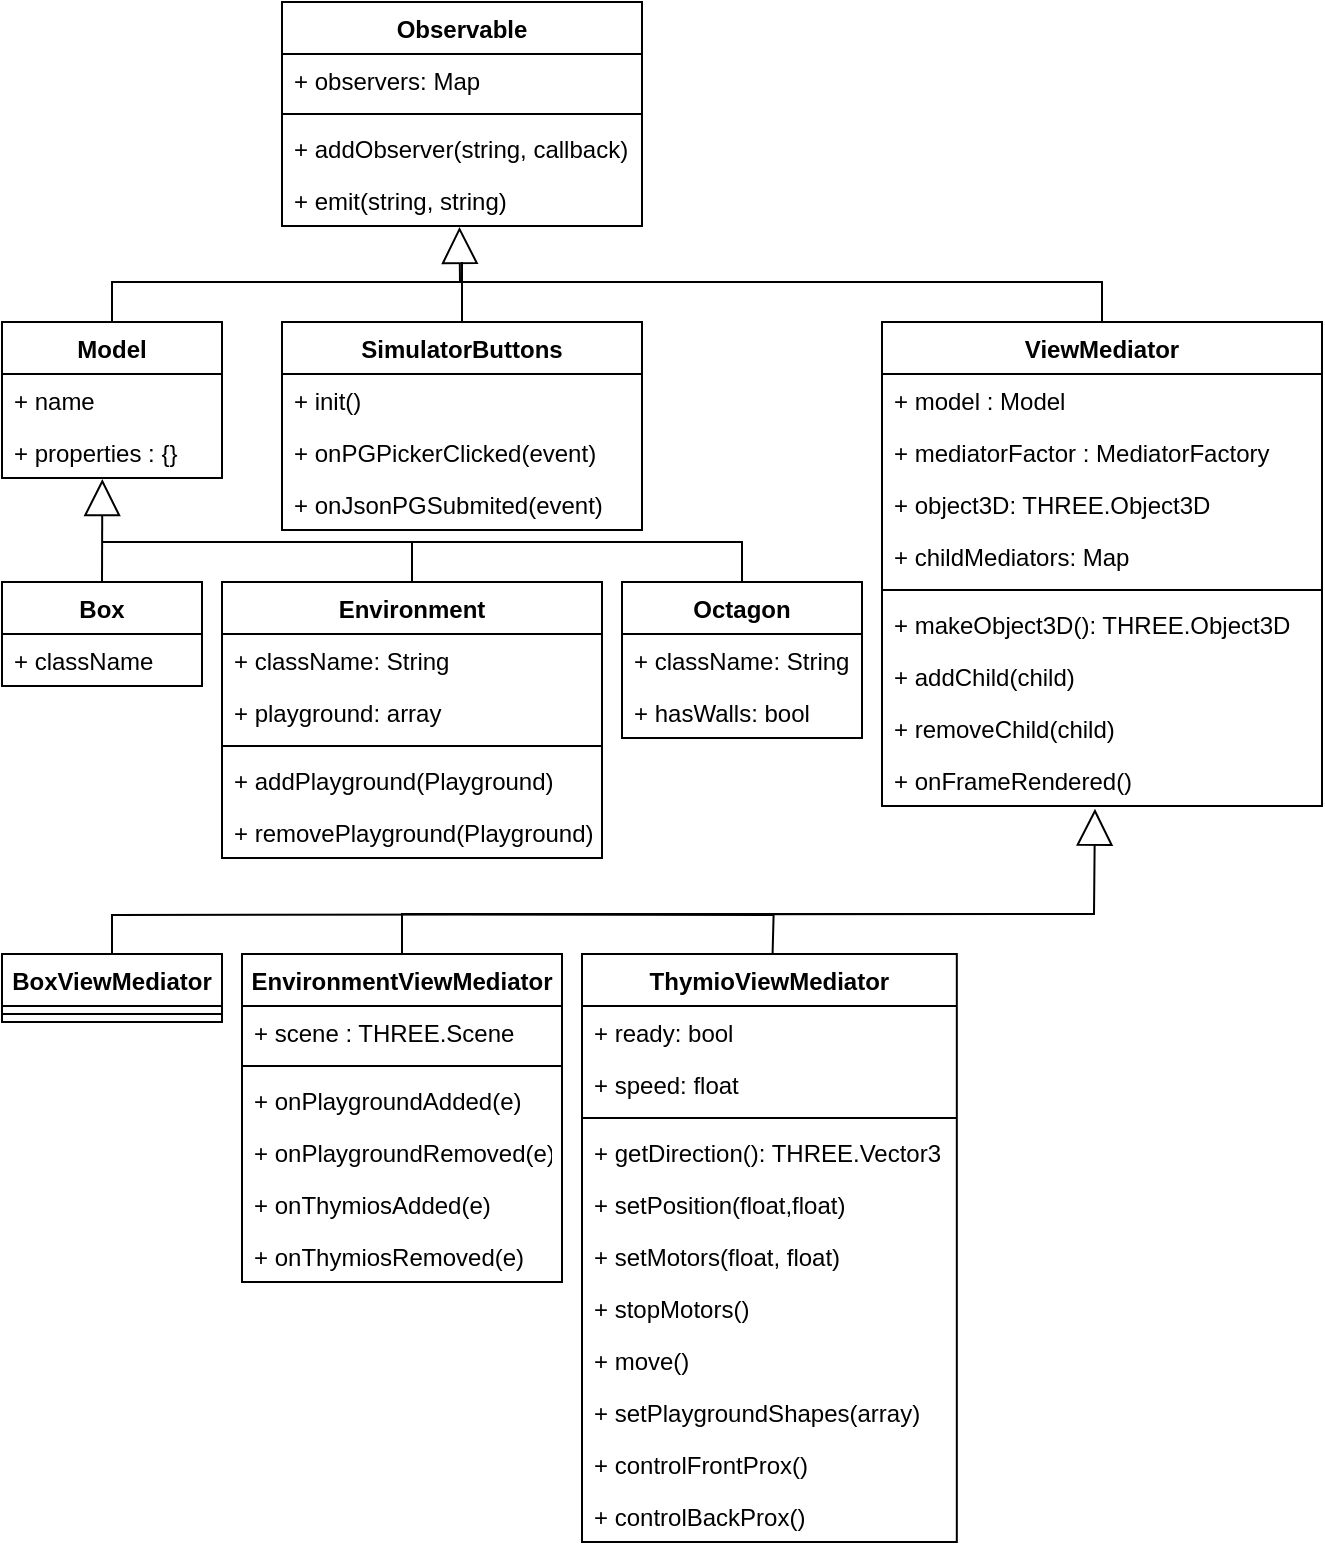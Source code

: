 <mxfile version="12.4.8" type="device"><diagram id="-w4Tv2WCgAw_Am6W7p1H" name="Page-1"><mxGraphModel dx="1329" dy="1189" grid="1" gridSize="10" guides="1" tooltips="1" connect="1" arrows="1" fold="1" page="1" pageScale="1" pageWidth="827" pageHeight="1169" math="0" shadow="0"><root><mxCell id="0"/><mxCell id="1" parent="0"/><mxCell id="Q5Vt2QyENzoEjGds7RLV-11" value="Observable" style="swimlane;fontStyle=1;align=center;verticalAlign=top;childLayout=stackLayout;horizontal=1;startSize=26;horizontalStack=0;resizeParent=1;resizeParentMax=0;resizeLast=0;collapsible=1;marginBottom=0;" parent="1" vertex="1"><mxGeometry x="150.0" y="10" width="180" height="112" as="geometry"/></mxCell><mxCell id="Q5Vt2QyENzoEjGds7RLV-12" value="+ observers: Map" style="text;strokeColor=none;fillColor=none;align=left;verticalAlign=top;spacingLeft=4;spacingRight=4;overflow=hidden;rotatable=0;points=[[0,0.5],[1,0.5]];portConstraint=eastwest;" parent="Q5Vt2QyENzoEjGds7RLV-11" vertex="1"><mxGeometry y="26" width="180" height="26" as="geometry"/></mxCell><mxCell id="Q5Vt2QyENzoEjGds7RLV-13" value="" style="line;strokeWidth=1;fillColor=none;align=left;verticalAlign=middle;spacingTop=-1;spacingLeft=3;spacingRight=3;rotatable=0;labelPosition=right;points=[];portConstraint=eastwest;" parent="Q5Vt2QyENzoEjGds7RLV-11" vertex="1"><mxGeometry y="52" width="180" height="8" as="geometry"/></mxCell><mxCell id="Q5Vt2QyENzoEjGds7RLV-14" value="+ addObserver(string, callback)" style="text;strokeColor=none;fillColor=none;align=left;verticalAlign=top;spacingLeft=4;spacingRight=4;overflow=hidden;rotatable=0;points=[[0,0.5],[1,0.5]];portConstraint=eastwest;" parent="Q5Vt2QyENzoEjGds7RLV-11" vertex="1"><mxGeometry y="60" width="180" height="26" as="geometry"/></mxCell><mxCell id="Q5Vt2QyENzoEjGds7RLV-15" value="+ emit(string, string)" style="text;strokeColor=none;fillColor=none;align=left;verticalAlign=top;spacingLeft=4;spacingRight=4;overflow=hidden;rotatable=0;points=[[0,0.5],[1,0.5]];portConstraint=eastwest;" parent="Q5Vt2QyENzoEjGds7RLV-11" vertex="1"><mxGeometry y="86" width="180" height="26" as="geometry"/></mxCell><mxCell id="Q5Vt2QyENzoEjGds7RLV-16" value="Model" style="swimlane;fontStyle=1;align=center;verticalAlign=top;childLayout=stackLayout;horizontal=1;startSize=26;horizontalStack=0;resizeParent=1;resizeParentMax=0;resizeLast=0;collapsible=1;marginBottom=0;" parent="1" vertex="1"><mxGeometry x="10" y="170" width="110" height="78" as="geometry"/></mxCell><mxCell id="Q5Vt2QyENzoEjGds7RLV-17" value="+ name" style="text;strokeColor=none;fillColor=none;align=left;verticalAlign=top;spacingLeft=4;spacingRight=4;overflow=hidden;rotatable=0;points=[[0,0.5],[1,0.5]];portConstraint=eastwest;" parent="Q5Vt2QyENzoEjGds7RLV-16" vertex="1"><mxGeometry y="26" width="110" height="26" as="geometry"/></mxCell><mxCell id="Q5Vt2QyENzoEjGds7RLV-21" value="+ properties : {}" style="text;strokeColor=none;fillColor=none;align=left;verticalAlign=top;spacingLeft=4;spacingRight=4;overflow=hidden;rotatable=0;points=[[0,0.5],[1,0.5]];portConstraint=eastwest;" parent="Q5Vt2QyENzoEjGds7RLV-16" vertex="1"><mxGeometry y="52" width="110" height="26" as="geometry"/></mxCell><mxCell id="Q5Vt2QyENzoEjGds7RLV-23" value="SimulatorButtons" style="swimlane;fontStyle=1;align=center;verticalAlign=top;childLayout=stackLayout;horizontal=1;startSize=26;horizontalStack=0;resizeParent=1;resizeParentMax=0;resizeLast=0;collapsible=1;marginBottom=0;" parent="1" vertex="1"><mxGeometry x="150.0" y="170" width="180" height="104" as="geometry"/></mxCell><mxCell id="Q5Vt2QyENzoEjGds7RLV-24" value="+ init()" style="text;strokeColor=none;fillColor=none;align=left;verticalAlign=top;spacingLeft=4;spacingRight=4;overflow=hidden;rotatable=0;points=[[0,0.5],[1,0.5]];portConstraint=eastwest;" parent="Q5Vt2QyENzoEjGds7RLV-23" vertex="1"><mxGeometry y="26" width="180" height="26" as="geometry"/></mxCell><mxCell id="5FqRbMwbF6Nwr9X8Q8D_-50" value="+ onPGPickerClicked(event)" style="text;strokeColor=none;fillColor=none;align=left;verticalAlign=top;spacingLeft=4;spacingRight=4;overflow=hidden;rotatable=0;points=[[0,0.5],[1,0.5]];portConstraint=eastwest;" vertex="1" parent="Q5Vt2QyENzoEjGds7RLV-23"><mxGeometry y="52" width="180" height="26" as="geometry"/></mxCell><mxCell id="Q5Vt2QyENzoEjGds7RLV-34" value="+ onJsonPGSubmited(event)" style="text;strokeColor=none;fillColor=none;align=left;verticalAlign=top;spacingLeft=4;spacingRight=4;overflow=hidden;rotatable=0;points=[[0,0.5],[1,0.5]];portConstraint=eastwest;" parent="Q5Vt2QyENzoEjGds7RLV-23" vertex="1"><mxGeometry y="78" width="180" height="26" as="geometry"/></mxCell><mxCell id="Q5Vt2QyENzoEjGds7RLV-31" value="" style="endArrow=block;endSize=16;endFill=0;html=1;exitX=0.5;exitY=0;exitDx=0;exitDy=0;entryX=0.493;entryY=1.017;entryDx=0;entryDy=0;entryPerimeter=0;rounded=0;" parent="1" source="Q5Vt2QyENzoEjGds7RLV-16" target="Q5Vt2QyENzoEjGds7RLV-15" edge="1"><mxGeometry width="160" relative="1" as="geometry"><mxPoint x="-190" y="100" as="sourcePoint"/><mxPoint x="-10" y="80.0" as="targetPoint"/><Array as="points"><mxPoint x="65" y="150"/><mxPoint x="239.0" y="150"/></Array></mxGeometry></mxCell><mxCell id="Q5Vt2QyENzoEjGds7RLV-32" value="" style="endArrow=none;endSize=16;endFill=0;html=1;exitX=0.5;exitY=0;exitDx=0;exitDy=0;rounded=0;" parent="1" source="Q5Vt2QyENzoEjGds7RLV-23" edge="1"><mxGeometry width="160" relative="1" as="geometry"><mxPoint x="180.0" y="230" as="sourcePoint"/><mxPoint x="240.0" y="140" as="targetPoint"/></mxGeometry></mxCell><mxCell id="Q5Vt2QyENzoEjGds7RLV-50" value="ViewMediator" style="swimlane;fontStyle=1;align=center;verticalAlign=top;childLayout=stackLayout;horizontal=1;startSize=26;horizontalStack=0;resizeParent=1;resizeParentMax=0;resizeLast=0;collapsible=1;marginBottom=0;" parent="1" vertex="1"><mxGeometry x="450" y="170" width="220" height="242" as="geometry"/></mxCell><mxCell id="Q5Vt2QyENzoEjGds7RLV-51" value="+ model : Model" style="text;strokeColor=none;fillColor=none;align=left;verticalAlign=top;spacingLeft=4;spacingRight=4;overflow=hidden;rotatable=0;points=[[0,0.5],[1,0.5]];portConstraint=eastwest;" parent="Q5Vt2QyENzoEjGds7RLV-50" vertex="1"><mxGeometry y="26" width="220" height="26" as="geometry"/></mxCell><mxCell id="Q5Vt2QyENzoEjGds7RLV-55" value="+ mediatorFactor : MediatorFactory" style="text;strokeColor=none;fillColor=none;align=left;verticalAlign=top;spacingLeft=4;spacingRight=4;overflow=hidden;rotatable=0;points=[[0,0.5],[1,0.5]];portConstraint=eastwest;" parent="Q5Vt2QyENzoEjGds7RLV-50" vertex="1"><mxGeometry y="52" width="220" height="26" as="geometry"/></mxCell><mxCell id="Q5Vt2QyENzoEjGds7RLV-56" value="+ object3D: THREE.Object3D" style="text;strokeColor=none;fillColor=none;align=left;verticalAlign=top;spacingLeft=4;spacingRight=4;overflow=hidden;rotatable=0;points=[[0,0.5],[1,0.5]];portConstraint=eastwest;" parent="Q5Vt2QyENzoEjGds7RLV-50" vertex="1"><mxGeometry y="78" width="220" height="26" as="geometry"/></mxCell><mxCell id="Q5Vt2QyENzoEjGds7RLV-57" value="+ childMediators: Map" style="text;strokeColor=none;fillColor=none;align=left;verticalAlign=top;spacingLeft=4;spacingRight=4;overflow=hidden;rotatable=0;points=[[0,0.5],[1,0.5]];portConstraint=eastwest;" parent="Q5Vt2QyENzoEjGds7RLV-50" vertex="1"><mxGeometry y="104" width="220" height="26" as="geometry"/></mxCell><mxCell id="Q5Vt2QyENzoEjGds7RLV-52" value="" style="line;strokeWidth=1;fillColor=none;align=left;verticalAlign=middle;spacingTop=-1;spacingLeft=3;spacingRight=3;rotatable=0;labelPosition=right;points=[];portConstraint=eastwest;" parent="Q5Vt2QyENzoEjGds7RLV-50" vertex="1"><mxGeometry y="130" width="220" height="8" as="geometry"/></mxCell><mxCell id="Q5Vt2QyENzoEjGds7RLV-53" value="+ makeObject3D(): THREE.Object3D" style="text;strokeColor=none;fillColor=none;align=left;verticalAlign=top;spacingLeft=4;spacingRight=4;overflow=hidden;rotatable=0;points=[[0,0.5],[1,0.5]];portConstraint=eastwest;" parent="Q5Vt2QyENzoEjGds7RLV-50" vertex="1"><mxGeometry y="138" width="220" height="26" as="geometry"/></mxCell><mxCell id="Q5Vt2QyENzoEjGds7RLV-54" value="+ addChild(child)" style="text;strokeColor=none;fillColor=none;align=left;verticalAlign=top;spacingLeft=4;spacingRight=4;overflow=hidden;rotatable=0;points=[[0,0.5],[1,0.5]];portConstraint=eastwest;" parent="Q5Vt2QyENzoEjGds7RLV-50" vertex="1"><mxGeometry y="164" width="220" height="26" as="geometry"/></mxCell><mxCell id="Q5Vt2QyENzoEjGds7RLV-58" value="+ removeChild(child)" style="text;strokeColor=none;fillColor=none;align=left;verticalAlign=top;spacingLeft=4;spacingRight=4;overflow=hidden;rotatable=0;points=[[0,0.5],[1,0.5]];portConstraint=eastwest;" parent="Q5Vt2QyENzoEjGds7RLV-50" vertex="1"><mxGeometry y="190" width="220" height="26" as="geometry"/></mxCell><mxCell id="Q5Vt2QyENzoEjGds7RLV-59" value="+ onFrameRendered()" style="text;strokeColor=none;fillColor=none;align=left;verticalAlign=top;spacingLeft=4;spacingRight=4;overflow=hidden;rotatable=0;points=[[0,0.5],[1,0.5]];portConstraint=eastwest;" parent="Q5Vt2QyENzoEjGds7RLV-50" vertex="1"><mxGeometry y="216" width="220" height="26" as="geometry"/></mxCell><mxCell id="Q5Vt2QyENzoEjGds7RLV-61" value="" style="endArrow=none;endSize=16;endFill=0;html=1;exitX=0.5;exitY=0;exitDx=0;exitDy=0;rounded=0;" parent="1" source="Q5Vt2QyENzoEjGds7RLV-50" edge="1"><mxGeometry width="160" relative="1" as="geometry"><mxPoint x="460" y="107.56" as="sourcePoint"/><mxPoint x="240.0" y="140" as="targetPoint"/><Array as="points"><mxPoint x="560" y="150"/><mxPoint x="240.0" y="150"/></Array></mxGeometry></mxCell><mxCell id="Q5Vt2QyENzoEjGds7RLV-62" value="EnvironmentViewMediator" style="swimlane;fontStyle=1;align=center;verticalAlign=top;childLayout=stackLayout;horizontal=1;startSize=26;horizontalStack=0;resizeParent=1;resizeParentMax=0;resizeLast=0;collapsible=1;marginBottom=0;" parent="1" vertex="1"><mxGeometry x="130" y="486" width="160" height="164" as="geometry"/></mxCell><mxCell id="Q5Vt2QyENzoEjGds7RLV-63" value="+ scene : THREE.Scene" style="text;strokeColor=none;fillColor=none;align=left;verticalAlign=top;spacingLeft=4;spacingRight=4;overflow=hidden;rotatable=0;points=[[0,0.5],[1,0.5]];portConstraint=eastwest;" parent="Q5Vt2QyENzoEjGds7RLV-62" vertex="1"><mxGeometry y="26" width="160" height="26" as="geometry"/></mxCell><mxCell id="Q5Vt2QyENzoEjGds7RLV-64" value="" style="line;strokeWidth=1;fillColor=none;align=left;verticalAlign=middle;spacingTop=-1;spacingLeft=3;spacingRight=3;rotatable=0;labelPosition=right;points=[];portConstraint=eastwest;" parent="Q5Vt2QyENzoEjGds7RLV-62" vertex="1"><mxGeometry y="52" width="160" height="8" as="geometry"/></mxCell><mxCell id="5FqRbMwbF6Nwr9X8Q8D_-13" value="+ onPlaygroundAdded(e)" style="text;strokeColor=none;fillColor=none;align=left;verticalAlign=top;spacingLeft=4;spacingRight=4;overflow=hidden;rotatable=0;points=[[0,0.5],[1,0.5]];portConstraint=eastwest;" vertex="1" parent="Q5Vt2QyENzoEjGds7RLV-62"><mxGeometry y="60" width="160" height="26" as="geometry"/></mxCell><mxCell id="5FqRbMwbF6Nwr9X8Q8D_-14" value="+ onPlaygroundRemoved(e)" style="text;strokeColor=none;fillColor=none;align=left;verticalAlign=top;spacingLeft=4;spacingRight=4;overflow=hidden;rotatable=0;points=[[0,0.5],[1,0.5]];portConstraint=eastwest;" vertex="1" parent="Q5Vt2QyENzoEjGds7RLV-62"><mxGeometry y="86" width="160" height="26" as="geometry"/></mxCell><mxCell id="5FqRbMwbF6Nwr9X8Q8D_-15" value="+ onThymiosAdded(e)" style="text;strokeColor=none;fillColor=none;align=left;verticalAlign=top;spacingLeft=4;spacingRight=4;overflow=hidden;rotatable=0;points=[[0,0.5],[1,0.5]];portConstraint=eastwest;" vertex="1" parent="Q5Vt2QyENzoEjGds7RLV-62"><mxGeometry y="112" width="160" height="26" as="geometry"/></mxCell><mxCell id="Q5Vt2QyENzoEjGds7RLV-65" value="+ onThymiosRemoved(e)" style="text;strokeColor=none;fillColor=none;align=left;verticalAlign=top;spacingLeft=4;spacingRight=4;overflow=hidden;rotatable=0;points=[[0,0.5],[1,0.5]];portConstraint=eastwest;" parent="Q5Vt2QyENzoEjGds7RLV-62" vertex="1"><mxGeometry y="138" width="160" height="26" as="geometry"/></mxCell><mxCell id="Q5Vt2QyENzoEjGds7RLV-66" value="BoxViewMediator" style="swimlane;fontStyle=1;align=center;verticalAlign=top;childLayout=stackLayout;horizontal=1;startSize=26;horizontalStack=0;resizeParent=1;resizeParentMax=0;resizeLast=0;collapsible=1;marginBottom=0;" parent="1" vertex="1"><mxGeometry x="10.0" y="486" width="110" height="34" as="geometry"><mxRectangle x="192.59" y="460" width="130" height="26" as="alternateBounds"/></mxGeometry></mxCell><mxCell id="Q5Vt2QyENzoEjGds7RLV-68" value="" style="line;strokeWidth=1;fillColor=none;align=left;verticalAlign=middle;spacingTop=-1;spacingLeft=3;spacingRight=3;rotatable=0;labelPosition=right;points=[];portConstraint=eastwest;" parent="Q5Vt2QyENzoEjGds7RLV-66" vertex="1"><mxGeometry y="26" width="110" height="8" as="geometry"/></mxCell><mxCell id="Q5Vt2QyENzoEjGds7RLV-74" value="" style="endArrow=block;endSize=16;endFill=0;html=1;entryX=0.484;entryY=1.052;entryDx=0;entryDy=0;entryPerimeter=0;exitX=0.5;exitY=0;exitDx=0;exitDy=0;rounded=0;" parent="1" source="Q5Vt2QyENzoEjGds7RLV-62" target="Q5Vt2QyENzoEjGds7RLV-59" edge="1"><mxGeometry width="160" relative="1" as="geometry"><mxPoint x="673.88" y="626" as="sourcePoint"/><mxPoint x="778.33" y="439.352" as="targetPoint"/><Array as="points"><mxPoint x="210" y="466"/><mxPoint x="556" y="466"/></Array></mxGeometry></mxCell><mxCell id="Q5Vt2QyENzoEjGds7RLV-91" value="" style="endArrow=none;html=1;edgeStyle=orthogonalEdgeStyle;rounded=0;entryX=0.5;entryY=0;entryDx=0;entryDy=0;" parent="1" edge="1"><mxGeometry relative="1" as="geometry"><mxPoint x="240" y="466" as="sourcePoint"/><mxPoint x="395.29" y="486" as="targetPoint"/></mxGeometry></mxCell><mxCell id="Q5Vt2QyENzoEjGds7RLV-92" value="" style="resizable=0;html=1;align=left;verticalAlign=bottom;labelBackgroundColor=#ffffff;fontSize=10;" parent="Q5Vt2QyENzoEjGds7RLV-91" connectable="0" vertex="1"><mxGeometry x="-1" relative="1" as="geometry"/></mxCell><mxCell id="Q5Vt2QyENzoEjGds7RLV-93" value="" style="resizable=0;html=1;align=right;verticalAlign=bottom;labelBackgroundColor=#ffffff;fontSize=10;" parent="Q5Vt2QyENzoEjGds7RLV-91" connectable="0" vertex="1"><mxGeometry x="1" relative="1" as="geometry"/></mxCell><mxCell id="Q5Vt2QyENzoEjGds7RLV-94" value="" style="endArrow=none;html=1;edgeStyle=orthogonalEdgeStyle;rounded=0;entryX=0.5;entryY=0;entryDx=0;entryDy=0;" parent="1" target="Q5Vt2QyENzoEjGds7RLV-66" edge="1"><mxGeometry relative="1" as="geometry"><mxPoint x="541.29" y="466" as="sourcePoint"/><mxPoint x="371.29" y="465.69" as="targetPoint"/></mxGeometry></mxCell><mxCell id="Q5Vt2QyENzoEjGds7RLV-95" value="" style="resizable=0;html=1;align=left;verticalAlign=bottom;labelBackgroundColor=#ffffff;fontSize=10;" parent="Q5Vt2QyENzoEjGds7RLV-94" connectable="0" vertex="1"><mxGeometry x="-1" relative="1" as="geometry"/></mxCell><mxCell id="Q5Vt2QyENzoEjGds7RLV-96" value="" style="resizable=0;html=1;align=right;verticalAlign=bottom;labelBackgroundColor=#ffffff;fontSize=10;" parent="Q5Vt2QyENzoEjGds7RLV-94" connectable="0" vertex="1"><mxGeometry x="1" relative="1" as="geometry"/></mxCell><mxCell id="5FqRbMwbF6Nwr9X8Q8D_-1" value="ThymioViewMediator" style="swimlane;fontStyle=1;align=center;verticalAlign=top;childLayout=stackLayout;horizontal=1;startSize=26;horizontalStack=0;resizeParent=1;resizeParentMax=0;resizeLast=0;collapsible=1;marginBottom=0;" vertex="1" parent="1"><mxGeometry x="300.0" y="486" width="187.41" height="294" as="geometry"/></mxCell><mxCell id="5FqRbMwbF6Nwr9X8Q8D_-2" value="+ ready: bool" style="text;strokeColor=none;fillColor=none;align=left;verticalAlign=top;spacingLeft=4;spacingRight=4;overflow=hidden;rotatable=0;points=[[0,0.5],[1,0.5]];portConstraint=eastwest;" vertex="1" parent="5FqRbMwbF6Nwr9X8Q8D_-1"><mxGeometry y="26" width="187.41" height="26" as="geometry"/></mxCell><mxCell id="5FqRbMwbF6Nwr9X8Q8D_-3" value="+ speed: float" style="text;strokeColor=none;fillColor=none;align=left;verticalAlign=top;spacingLeft=4;spacingRight=4;overflow=hidden;rotatable=0;points=[[0,0.5],[1,0.5]];portConstraint=eastwest;" vertex="1" parent="5FqRbMwbF6Nwr9X8Q8D_-1"><mxGeometry y="52" width="187.41" height="26" as="geometry"/></mxCell><mxCell id="5FqRbMwbF6Nwr9X8Q8D_-4" value="" style="line;strokeWidth=1;fillColor=none;align=left;verticalAlign=middle;spacingTop=-1;spacingLeft=3;spacingRight=3;rotatable=0;labelPosition=right;points=[];portConstraint=eastwest;" vertex="1" parent="5FqRbMwbF6Nwr9X8Q8D_-1"><mxGeometry y="78" width="187.41" height="8" as="geometry"/></mxCell><mxCell id="5FqRbMwbF6Nwr9X8Q8D_-5" value="+ getDirection(): THREE.Vector3" style="text;strokeColor=none;fillColor=none;align=left;verticalAlign=top;spacingLeft=4;spacingRight=4;overflow=hidden;rotatable=0;points=[[0,0.5],[1,0.5]];portConstraint=eastwest;" vertex="1" parent="5FqRbMwbF6Nwr9X8Q8D_-1"><mxGeometry y="86" width="187.41" height="26" as="geometry"/></mxCell><mxCell id="5FqRbMwbF6Nwr9X8Q8D_-6" value="+ setPosition(float,float)" style="text;strokeColor=none;fillColor=none;align=left;verticalAlign=top;spacingLeft=4;spacingRight=4;overflow=hidden;rotatable=0;points=[[0,0.5],[1,0.5]];portConstraint=eastwest;" vertex="1" parent="5FqRbMwbF6Nwr9X8Q8D_-1"><mxGeometry y="112" width="187.41" height="26" as="geometry"/></mxCell><mxCell id="5FqRbMwbF6Nwr9X8Q8D_-7" value="+ setMotors(float, float)" style="text;strokeColor=none;fillColor=none;align=left;verticalAlign=top;spacingLeft=4;spacingRight=4;overflow=hidden;rotatable=0;points=[[0,0.5],[1,0.5]];portConstraint=eastwest;" vertex="1" parent="5FqRbMwbF6Nwr9X8Q8D_-1"><mxGeometry y="138" width="187.41" height="26" as="geometry"/></mxCell><mxCell id="5FqRbMwbF6Nwr9X8Q8D_-8" value="+ stopMotors()" style="text;strokeColor=none;fillColor=none;align=left;verticalAlign=top;spacingLeft=4;spacingRight=4;overflow=hidden;rotatable=0;points=[[0,0.5],[1,0.5]];portConstraint=eastwest;" vertex="1" parent="5FqRbMwbF6Nwr9X8Q8D_-1"><mxGeometry y="164" width="187.41" height="26" as="geometry"/></mxCell><mxCell id="5FqRbMwbF6Nwr9X8Q8D_-9" value="+ move()" style="text;strokeColor=none;fillColor=none;align=left;verticalAlign=top;spacingLeft=4;spacingRight=4;overflow=hidden;rotatable=0;points=[[0,0.5],[1,0.5]];portConstraint=eastwest;" vertex="1" parent="5FqRbMwbF6Nwr9X8Q8D_-1"><mxGeometry y="190" width="187.41" height="26" as="geometry"/></mxCell><mxCell id="5FqRbMwbF6Nwr9X8Q8D_-10" value="+ setPlaygroundShapes(array)" style="text;strokeColor=none;fillColor=none;align=left;verticalAlign=top;spacingLeft=4;spacingRight=4;overflow=hidden;rotatable=0;points=[[0,0.5],[1,0.5]];portConstraint=eastwest;" vertex="1" parent="5FqRbMwbF6Nwr9X8Q8D_-1"><mxGeometry y="216" width="187.41" height="26" as="geometry"/></mxCell><mxCell id="5FqRbMwbF6Nwr9X8Q8D_-11" value="+ controlFrontProx()" style="text;strokeColor=none;fillColor=none;align=left;verticalAlign=top;spacingLeft=4;spacingRight=4;overflow=hidden;rotatable=0;points=[[0,0.5],[1,0.5]];portConstraint=eastwest;" vertex="1" parent="5FqRbMwbF6Nwr9X8Q8D_-1"><mxGeometry y="242" width="187.41" height="26" as="geometry"/></mxCell><mxCell id="5FqRbMwbF6Nwr9X8Q8D_-12" value="+ controlBackProx()" style="text;strokeColor=none;fillColor=none;align=left;verticalAlign=top;spacingLeft=4;spacingRight=4;overflow=hidden;rotatable=0;points=[[0,0.5],[1,0.5]];portConstraint=eastwest;" vertex="1" parent="5FqRbMwbF6Nwr9X8Q8D_-1"><mxGeometry y="268" width="187.41" height="26" as="geometry"/></mxCell><mxCell id="5FqRbMwbF6Nwr9X8Q8D_-19" value="Box" style="swimlane;fontStyle=1;align=center;verticalAlign=top;childLayout=stackLayout;horizontal=1;startSize=26;horizontalStack=0;resizeParent=1;resizeParentMax=0;resizeLast=0;collapsible=1;marginBottom=0;" vertex="1" parent="1"><mxGeometry x="10" y="300" width="100" height="52" as="geometry"/></mxCell><mxCell id="5FqRbMwbF6Nwr9X8Q8D_-21" value="+ className" style="text;strokeColor=none;fillColor=none;align=left;verticalAlign=top;spacingLeft=4;spacingRight=4;overflow=hidden;rotatable=0;points=[[0,0.5],[1,0.5]];portConstraint=eastwest;" vertex="1" parent="5FqRbMwbF6Nwr9X8Q8D_-19"><mxGeometry y="26" width="100" height="26" as="geometry"/></mxCell><mxCell id="5FqRbMwbF6Nwr9X8Q8D_-26" value="" style="endArrow=block;html=1;exitX=0.5;exitY=0;exitDx=0;exitDy=0;entryX=0.456;entryY=1.02;entryDx=0;entryDy=0;entryPerimeter=0;endFill=0;endSize=16;" edge="1" parent="1" source="5FqRbMwbF6Nwr9X8Q8D_-19" target="Q5Vt2QyENzoEjGds7RLV-21"><mxGeometry width="50" height="50" relative="1" as="geometry"><mxPoint x="170" y="360" as="sourcePoint"/><mxPoint x="220" y="310" as="targetPoint"/></mxGeometry></mxCell><mxCell id="5FqRbMwbF6Nwr9X8Q8D_-27" value="Octagon" style="swimlane;fontStyle=1;align=center;verticalAlign=top;childLayout=stackLayout;horizontal=1;startSize=26;horizontalStack=0;resizeParent=1;resizeParentMax=0;resizeLast=0;collapsible=1;marginBottom=0;" vertex="1" parent="1"><mxGeometry x="320.0" y="300" width="120" height="78" as="geometry"/></mxCell><mxCell id="5FqRbMwbF6Nwr9X8Q8D_-28" value="+ className: String" style="text;strokeColor=none;fillColor=none;align=left;verticalAlign=top;spacingLeft=4;spacingRight=4;overflow=hidden;rotatable=0;points=[[0,0.5],[1,0.5]];portConstraint=eastwest;" vertex="1" parent="5FqRbMwbF6Nwr9X8Q8D_-27"><mxGeometry y="26" width="120" height="26" as="geometry"/></mxCell><mxCell id="5FqRbMwbF6Nwr9X8Q8D_-29" value="+ hasWalls: bool" style="text;strokeColor=none;fillColor=none;align=left;verticalAlign=top;spacingLeft=4;spacingRight=4;overflow=hidden;rotatable=0;points=[[0,0.5],[1,0.5]];portConstraint=eastwest;" vertex="1" parent="5FqRbMwbF6Nwr9X8Q8D_-27"><mxGeometry y="52" width="120" height="26" as="geometry"/></mxCell><mxCell id="5FqRbMwbF6Nwr9X8Q8D_-30" value="" style="endArrow=none;html=1;exitX=0.5;exitY=0;exitDx=0;exitDy=0;endFill=0;endSize=16;rounded=0;" edge="1" parent="1" source="5FqRbMwbF6Nwr9X8Q8D_-27"><mxGeometry width="50" height="50" relative="1" as="geometry"><mxPoint x="130" y="310.0" as="sourcePoint"/><mxPoint x="60" y="280" as="targetPoint"/><Array as="points"><mxPoint x="380" y="280"/></Array></mxGeometry></mxCell><mxCell id="5FqRbMwbF6Nwr9X8Q8D_-43" value="Environment" style="swimlane;fontStyle=1;align=center;verticalAlign=top;childLayout=stackLayout;horizontal=1;startSize=26;horizontalStack=0;resizeParent=1;resizeParentMax=0;resizeLast=0;collapsible=1;marginBottom=0;" vertex="1" parent="1"><mxGeometry x="120" y="300" width="190" height="138" as="geometry"/></mxCell><mxCell id="5FqRbMwbF6Nwr9X8Q8D_-44" value="+ className: String" style="text;strokeColor=none;fillColor=none;align=left;verticalAlign=top;spacingLeft=4;spacingRight=4;overflow=hidden;rotatable=0;points=[[0,0.5],[1,0.5]];portConstraint=eastwest;" vertex="1" parent="5FqRbMwbF6Nwr9X8Q8D_-43"><mxGeometry y="26" width="190" height="26" as="geometry"/></mxCell><mxCell id="5FqRbMwbF6Nwr9X8Q8D_-48" value="+ playground: array" style="text;strokeColor=none;fillColor=none;align=left;verticalAlign=top;spacingLeft=4;spacingRight=4;overflow=hidden;rotatable=0;points=[[0,0.5],[1,0.5]];portConstraint=eastwest;" vertex="1" parent="5FqRbMwbF6Nwr9X8Q8D_-43"><mxGeometry y="52" width="190" height="26" as="geometry"/></mxCell><mxCell id="5FqRbMwbF6Nwr9X8Q8D_-45" value="" style="line;strokeWidth=1;fillColor=none;align=left;verticalAlign=middle;spacingTop=-1;spacingLeft=3;spacingRight=3;rotatable=0;labelPosition=right;points=[];portConstraint=eastwest;" vertex="1" parent="5FqRbMwbF6Nwr9X8Q8D_-43"><mxGeometry y="78" width="190" height="8" as="geometry"/></mxCell><mxCell id="5FqRbMwbF6Nwr9X8Q8D_-46" value="+ addPlayground(Playground)" style="text;strokeColor=none;fillColor=none;align=left;verticalAlign=top;spacingLeft=4;spacingRight=4;overflow=hidden;rotatable=0;points=[[0,0.5],[1,0.5]];portConstraint=eastwest;" vertex="1" parent="5FqRbMwbF6Nwr9X8Q8D_-43"><mxGeometry y="86" width="190" height="26" as="geometry"/></mxCell><mxCell id="5FqRbMwbF6Nwr9X8Q8D_-47" value="+ removePlayground(Playground)" style="text;strokeColor=none;fillColor=none;align=left;verticalAlign=top;spacingLeft=4;spacingRight=4;overflow=hidden;rotatable=0;points=[[0,0.5],[1,0.5]];portConstraint=eastwest;" vertex="1" parent="5FqRbMwbF6Nwr9X8Q8D_-43"><mxGeometry y="112" width="190" height="26" as="geometry"/></mxCell><mxCell id="5FqRbMwbF6Nwr9X8Q8D_-49" value="" style="endArrow=none;html=1;exitX=0.5;exitY=0;exitDx=0;exitDy=0;endFill=0;endSize=16;rounded=0;" edge="1" parent="1" source="5FqRbMwbF6Nwr9X8Q8D_-43"><mxGeometry width="50" height="50" relative="1" as="geometry"><mxPoint x="390" y="310.0" as="sourcePoint"/><mxPoint x="80" y="280" as="targetPoint"/><Array as="points"><mxPoint x="215" y="280"/></Array></mxGeometry></mxCell></root></mxGraphModel></diagram></mxfile>